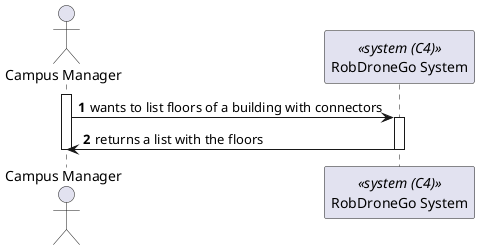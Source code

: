 @startuml us08-level1_processes
autonumber

actor CM as "Campus Manager"
participant SYS as "RobDroneGo System" <<system (C4)>>

activate CM

CM -> SYS : wants to list floors of a building with connectors
activate SYS

CM <- SYS : returns a list with the floors
deactivate SYS

deactivate CM

@enduml

